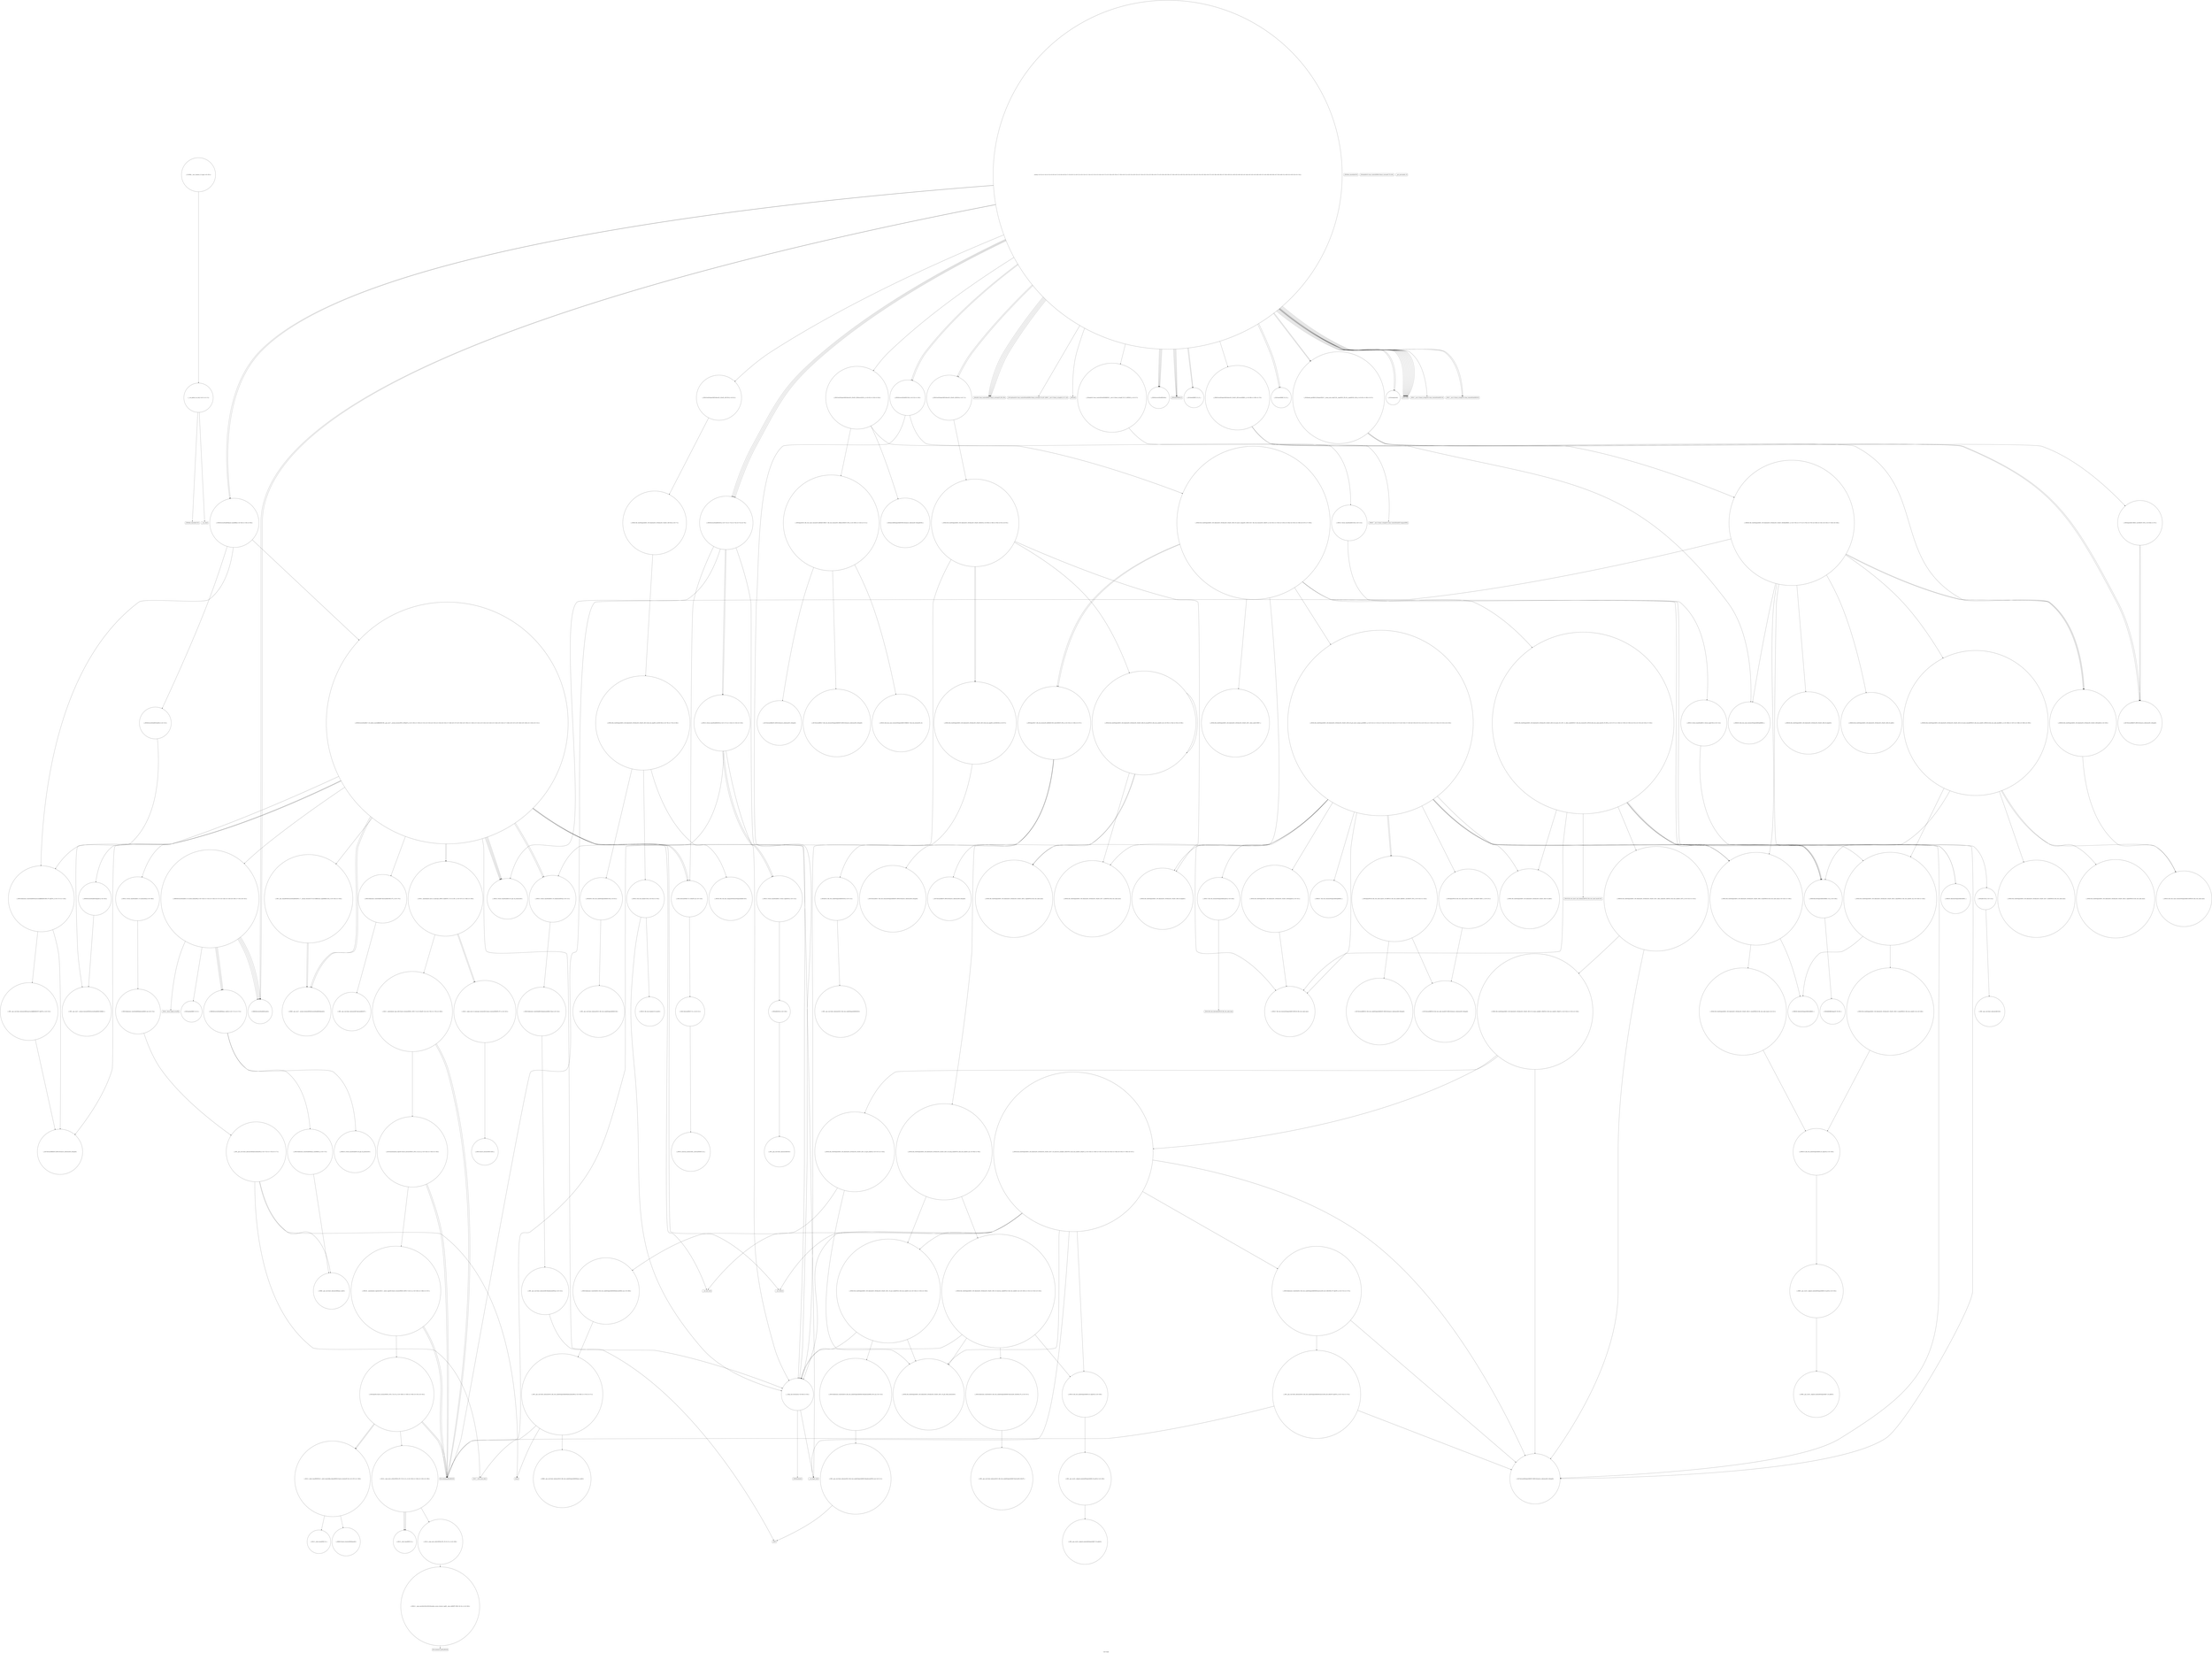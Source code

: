 digraph "Call Graph" {
	label="Call Graph";

	Node0x563ab85bad30 [shape=record,shape=circle,label="{__cxx_global_var_init|{<s0>1|<s1>2}}"];
	Node0x563ab85bad30:s0 -> Node0x563ab85badb0[color=black];
	Node0x563ab85bad30:s1 -> Node0x563ab88f7b30[color=black];
	Node0x563ab88fb6d0 [shape=record,shape=circle,label="{_ZNKSt6vectorIiSaIiEE8max_sizeEv|{<s0>171|<s1>172}}"];
	Node0x563ab88fb6d0:s0 -> Node0x563ab88fb8d0[color=black];
	Node0x563ab88fb6d0:s1 -> Node0x563ab88fb850[color=black];
	Node0x563ab88f7d30 [shape=record,shape=Mrecord,label="{_ZStlsISt11char_traitsIcEERSt13basic_ostreamIcT_ES5_PKc}"];
	Node0x563ab88f9230 [shape=record,shape=circle,label="{_ZNSt16allocator_traitsISaIiEE8allocateERS0_m|{<s0>174}}"];
	Node0x563ab88f9230:s0 -> Node0x563ab88f92b0[color=black];
	Node0x563ab88f80b0 [shape=record,shape=Mrecord,label="{_ZSt7getlineIcSt11char_traitsIcESaIcEERSt13basic_istreamIT_T0_ES7_RNSt7__cxx1112basic_stringIS4_S5_T1_EE}"];
	Node0x563ab88f95b0 [shape=record,shape=Mrecord,label="{llvm.memcpy.p0i8.p0i8.i64}"];
	Node0x563ab88f8430 [shape=record,shape=circle,label="{_ZNKSt6vectorIiSaIiEE4sizeEv}"];
	Node0x563ab88f9930 [shape=record,shape=circle,label="{_ZNSt11__copy_moveILb1ELb1ESt26random_access_iterator_tagE8__copy_mIiEEPT_PKS3_S6_S4_|{<s0>200}}"];
	Node0x563ab88f9930:s0 -> Node0x563ab88f99b0[color=black];
	Node0x563ab88f87b0 [shape=record,shape=circle,label="{_ZNSt8_Rb_treeISt4pairIiiES1_St9_IdentityIS1_ESt4lessIS1_ESaIS1_EEC2Ev|{<s0>77}}"];
	Node0x563ab88f87b0:s0 -> Node0x563ab88f8830[color=black];
	Node0x563ab88f9cb0 [shape=record,shape=circle,label="{_ZSt4moveIRSt4pairIiiEEONSt16remove_referenceIT_E4typeEOS4_}"];
	Node0x563ab88f8b30 [shape=record,shape=circle,label="{__clang_call_terminate|{<s0>84|<s1>85}}"];
	Node0x563ab88f8b30:s0 -> Node0x563ab88f8bb0[color=black];
	Node0x563ab88f8b30:s1 -> Node0x563ab88f8c30[color=black];
	Node0x563ab88fa030 [shape=record,shape=circle,label="{_ZNSt4pairISt17_Rb_tree_iteratorIS_IiiEEbEC2IS2_bLb1EEEOT_OT0_|{<s0>235|<s1>236|<s2>237}}"];
	Node0x563ab88fa030:s0 -> Node0x563ab88fe7f0[color=black];
	Node0x563ab88fa030:s1 -> Node0x563ab88f95b0[color=black];
	Node0x563ab88fa030:s2 -> Node0x563ab88fe870[color=black];
	Node0x563ab88f8eb0 [shape=record,shape=circle,label="{_ZNSt8_Rb_treeISt4pairIiiES1_St9_IdentityIS1_ESt4lessIS1_ESaIS1_EE8_M_beginEv}"];
	Node0x563ab88fdbf0 [shape=record,shape=circle,label="{_ZNSt4pairIPSt18_Rb_tree_node_baseS1_EC2IRPSt13_Rb_tree_nodeIS_IiiEERS1_Lb1EEEOT_OT0_|{<s0>242|<s1>243}}"];
	Node0x563ab88fdbf0:s0 -> Node0x563ab88fe0f0[color=black];
	Node0x563ab88fdbf0:s1 -> Node0x563ab88fe170[color=black];
	Node0x563ab88fa250 [shape=record,shape=circle,label="{_ZNSt16allocator_traitsISaISt13_Rb_tree_nodeISt4pairIiiEEEE7destroyIS2_EEvRS4_PT_|{<s0>107}}"];
	Node0x563ab88fa250:s0 -> Node0x563ab88fa3d0[color=black];
	Node0x563ab88fdf70 [shape=record,shape=circle,label="{_ZNKSt13_Rb_tree_nodeISt4pairIiiEE9_M_valptrEv|{<s0>249}}"];
	Node0x563ab88fdf70:s0 -> Node0x563ab88fdff0[color=black];
	Node0x563ab88fa5d0 [shape=record,shape=circle,label="{_ZN9__gnu_cxx13new_allocatorISt13_Rb_tree_nodeISt4pairIiiEEE10deallocateEPS4_m|{<s0>111}}"];
	Node0x563ab88fa5d0:s0 -> Node0x563ab88fa650[color=black];
	Node0x563ab88fe2f0 [shape=record,shape=circle,label="{_ZNKSt8_Rb_treeISt4pairIiiES1_St9_IdentityIS1_ESt4lessIS1_ESaIS1_EE11_Alloc_nodeclIS1_EEPSt13_Rb_tree_nodeIS1_EOT_|{<s0>252|<s1>253}}"];
	Node0x563ab88fe2f0:s0 -> Node0x563ab88f9fb0[color=black];
	Node0x563ab88fe2f0:s1 -> Node0x563ab88fe3f0[color=black];
	Node0x563ab88fa950 [shape=record,shape=circle,label="{_ZN9__gnu_cxx13new_allocatorIiEC2Ev}"];
	Node0x563ab88fe670 [shape=record,shape=circle,label="{_ZNK9__gnu_cxx13new_allocatorISt13_Rb_tree_nodeISt4pairIiiEEE8max_sizeEv}"];
	Node0x563ab88facd0 [shape=record,shape=circle,label="{_ZNSt12_Vector_baseIiSaIiEE12_Vector_implD2Ev|{<s0>123}}"];
	Node0x563ab88facd0:s0 -> Node0x563ab88fae50[color=black];
	Node0x563ab88fe9f0 [shape=record,shape=circle,label="{_ZSt7forwardIRbEOT_RNSt16remove_referenceIS1_E4typeE}"];
	Node0x563ab88fb050 [shape=record,shape=circle,label="{_ZNSt6vectorIiSaIiEE17_M_realloc_insertIJRKiEEEvN9__gnu_cxx17__normal_iteratorIPiS1_EEDpOT_|{<s0>129|<s1>130|<s2>131|<s3>132|<s4>133|<s5>134|<s6>135|<s7>136|<s8>137|<s9>138|<s10>139|<s11>140|<s12>141|<s13>142|<s14>143|<s15>144|<s16>145|<s17>146|<s18>147|<s19>148|<s20>149|<s21>150|<s22>151}}"];
	Node0x563ab88fb050:s0 -> Node0x563ab88fb250[color=black];
	Node0x563ab88fb050:s1 -> Node0x563ab88fb350[color=black];
	Node0x563ab88fb050:s2 -> Node0x563ab88fb2d0[color=black];
	Node0x563ab88fb050:s3 -> Node0x563ab88fb3d0[color=black];
	Node0x563ab88fb050:s4 -> Node0x563ab88fb1d0[color=black];
	Node0x563ab88fb050:s5 -> Node0x563ab88fafd0[color=black];
	Node0x563ab88fb050:s6 -> Node0x563ab88fb4d0[color=black];
	Node0x563ab88fb050:s7 -> Node0x563ab88faa50[color=black];
	Node0x563ab88fb050:s8 -> Node0x563ab88fb450[color=black];
	Node0x563ab88fb050:s9 -> Node0x563ab88fb4d0[color=black];
	Node0x563ab88fb050:s10 -> Node0x563ab88faa50[color=black];
	Node0x563ab88fb050:s11 -> Node0x563ab88fb450[color=black];
	Node0x563ab88fb050:s12 -> Node0x563ab88f8bb0[color=black];
	Node0x563ab88fb050:s13 -> Node0x563ab88fb550[color=black];
	Node0x563ab88fb050:s14 -> Node0x563ab88fb650[color=black];
	Node0x563ab88fb050:s15 -> Node0x563ab88faa50[color=black];
	Node0x563ab88fb050:s16 -> Node0x563ab88fa9d0[color=black];
	Node0x563ab88fb050:s17 -> Node0x563ab88fac50[color=black];
	Node0x563ab88fb050:s18 -> Node0x563ab88fb5d0[color=black];
	Node0x563ab88fb050:s19 -> Node0x563ab88faa50[color=black];
	Node0x563ab88fb050:s20 -> Node0x563ab88fa9d0[color=black];
	Node0x563ab88fb050:s21 -> Node0x563ab88fac50[color=black];
	Node0x563ab88fb050:s22 -> Node0x563ab88f8b30[color=black];
	Node0x563ab88fed70 [shape=record,shape=circle,label="{_ZNSt8_Rb_treeISt4pairIiiES1_St9_IdentityIS1_ESt4lessIS1_ESaIS1_EE7_S_leftEPKSt18_Rb_tree_node_base}"];
	Node0x563ab88fb3d0 [shape=record,shape=circle,label="{_ZNSt12_Vector_baseIiSaIiEE11_M_allocateEm|{<s0>166}}"];
	Node0x563ab88fb3d0:s0 -> Node0x563ab88f9230[color=black];
	Node0x563ab85badb0 [shape=record,shape=Mrecord,label="{_ZNSt8ios_base4InitC1Ev}"];
	Node0x563ab88fb750 [shape=record,shape=Mrecord,label="{_ZSt20__throw_length_errorPKc}"];
	Node0x563ab88f7db0 [shape=record,shape=Mrecord,label="{_ZNSolsEi}"];
	Node0x563ab88f92b0 [shape=record,shape=circle,label="{_ZN9__gnu_cxx13new_allocatorIiE8allocateEmPKv|{<s0>175|<s1>176|<s2>177}}"];
	Node0x563ab88f92b0:s0 -> Node0x563ab88fb950[color=black];
	Node0x563ab88f92b0:s1 -> Node0x563ab88f9330[color=black];
	Node0x563ab88f92b0:s2 -> Node0x563ab88f93b0[color=black];
	Node0x563ab88f8130 [shape=record,shape=circle,label="{_ZSteqIcSt11char_traitsIcESaIcEEbRKNSt7__cxx1112basic_stringIT_T0_T1_EEPKS5_|{<s0>57}}"];
	Node0x563ab88f8130:s0 -> Node0x563ab88faf50[color=black];
	Node0x563ab88f9630 [shape=record,shape=circle,label="{_ZNSt20__uninitialized_copyILb1EE13__uninit_copyISt13move_iteratorIPiES3_EET0_T_S6_S5_|{<s0>185|<s1>186|<s2>187}}"];
	Node0x563ab88f9630:s0 -> Node0x563ab88f95b0[color=black];
	Node0x563ab88f9630:s1 -> Node0x563ab88f95b0[color=black];
	Node0x563ab88f9630:s2 -> Node0x563ab88f96b0[color=black];
	Node0x563ab88f84b0 [shape=record,shape=circle,label="{_ZNSt6vectorIiSaIiEEixEm}"];
	Node0x563ab88f99b0 [shape=record,shape=Mrecord,label="{llvm.memmove.p0i8.p0i8.i64}"];
	Node0x563ab88f8830 [shape=record,shape=circle,label="{_ZNSt8_Rb_treeISt4pairIiiES1_St9_IdentityIS1_ESt4lessIS1_ESaIS1_EE13_Rb_tree_implIS5_Lb1EEC2Ev|{<s0>78|<s1>79|<s2>80}}"];
	Node0x563ab88f8830:s0 -> Node0x563ab88f88b0[color=black];
	Node0x563ab88f8830:s1 -> Node0x563ab88f8930[color=black];
	Node0x563ab88f8830:s2 -> Node0x563ab88f89b0[color=black];
	Node0x563ab88f9d30 [shape=record,shape=circle,label="{_ZNSt4pairISt23_Rb_tree_const_iteratorIS_IiiEEbEC2IRSt17_Rb_tree_iteratorIS1_ERbLb1EEEOT_OT0_|{<s0>209|<s1>210|<s2>211}}"];
	Node0x563ab88f9d30:s0 -> Node0x563ab88fe8f0[color=black];
	Node0x563ab88f9d30:s1 -> Node0x563ab88fe970[color=black];
	Node0x563ab88f9d30:s2 -> Node0x563ab88fe9f0[color=black];
	Node0x563ab88f8bb0 [shape=record,shape=Mrecord,label="{__cxa_begin_catch}"];
	Node0x563ab88fa0b0 [shape=record,shape=circle,label="{_ZNSt17_Rb_tree_iteratorISt4pairIiiEEC2EPSt18_Rb_tree_node_base}"];
	Node0x563ab88f8f30 [shape=record,shape=circle,label="{_ZNSt8_Rb_treeISt4pairIiiES1_St9_IdentityIS1_ESt4lessIS1_ESaIS1_EE13_Rb_tree_implIS5_Lb1EED2Ev|{<s0>97}}"];
	Node0x563ab88f8f30:s0 -> Node0x563ab88fa6d0[color=black];
	Node0x563ab88fdc70 [shape=record,shape=circle,label="{_ZNSt17_Rb_tree_iteratorISt4pairIiiEEmmEv|{<s0>244}}"];
	Node0x563ab88fdc70:s0 -> Node0x563ab88fe1f0[color=black];
	Node0x563ab88fa2d0 [shape=record,shape=circle,label="{_ZNSt8_Rb_treeISt4pairIiiES1_St9_IdentityIS1_ESt4lessIS1_ESaIS1_EE21_M_get_Node_allocatorEv}"];
	Node0x563ab88fdff0 [shape=record,shape=circle,label="{_ZNK9__gnu_cxx16__aligned_membufISt4pairIiiEE6_M_ptrEv|{<s0>250}}"];
	Node0x563ab88fdff0:s0 -> Node0x563ab88fe070[color=black];
	Node0x563ab88fa650 [shape=record,shape=Mrecord,label="{_ZdlPv}"];
	Node0x563ab88fe370 [shape=record,shape=Mrecord,label="{_ZSt29_Rb_tree_insert_and_rebalancebPSt18_Rb_tree_node_baseS0_RS_}"];
	Node0x563ab88fa9d0 [shape=record,shape=circle,label="{_ZSt8_DestroyIPiiEvT_S1_RSaIT0_E|{<s0>116}}"];
	Node0x563ab88fa9d0:s0 -> Node0x563ab88fab50[color=black];
	Node0x563ab88fe6f0 [shape=record,shape=circle,label="{_ZNSt16allocator_traitsISaISt13_Rb_tree_nodeISt4pairIiiEEEE9constructIS2_JS2_EEEvRS4_PT_DpOT0_|{<s0>272|<s1>273}}"];
	Node0x563ab88fe6f0:s0 -> Node0x563ab88f9fb0[color=black];
	Node0x563ab88fe6f0:s1 -> Node0x563ab88fe770[color=black];
	Node0x563ab88fad50 [shape=record,shape=circle,label="{_ZNSt16allocator_traitsISaIiEE10deallocateERS0_Pim|{<s0>124}}"];
	Node0x563ab88fad50:s0 -> Node0x563ab88fadd0[color=black];
	Node0x563ab88fea70 [shape=record,shape=circle,label="{_ZNKSt8_Rb_treeISt4pairIiiES1_St9_IdentityIS1_ESt4lessIS1_ESaIS1_EE4findERKS1_|{<s0>276|<s1>277|<s2>278|<s3>279|<s4>280|<s5>281|<s6>282|<s7>283|<s8>284}}"];
	Node0x563ab88fea70:s0 -> Node0x563ab88fec70[color=black];
	Node0x563ab88fea70:s1 -> Node0x563ab88fecf0[color=black];
	Node0x563ab88fea70:s2 -> Node0x563ab88febf0[color=black];
	Node0x563ab88fea70:s3 -> Node0x563ab88feb70[color=black];
	Node0x563ab88fea70:s4 -> Node0x563ab88feaf0[color=black];
	Node0x563ab88fea70:s5 -> Node0x563ab88fdcf0[color=black];
	Node0x563ab88fea70:s6 -> Node0x563ab88fd9f0[color=black];
	Node0x563ab88fea70:s7 -> Node0x563ab88feb70[color=black];
	Node0x563ab88fea70:s8 -> Node0x563ab88f95b0[color=black];
	Node0x563ab88fb0d0 [shape=record,shape=circle,label="{_ZNSt6vectorIiSaIiEE3endEv|{<s0>152}}"];
	Node0x563ab88fb0d0:s0 -> Node0x563ab88f91b0[color=black];
	Node0x563ab88fedf0 [shape=record,shape=circle,label="{_ZNSt8_Rb_treeISt4pairIiiES1_St9_IdentityIS1_ESt4lessIS1_ESaIS1_EE8_S_rightEPKSt18_Rb_tree_node_base}"];
	Node0x563ab88fb450 [shape=record,shape=circle,label="{_ZSt34__uninitialized_move_if_noexcept_aIPiS0_SaIiEET0_T_S3_S2_RT1_|{<s0>167|<s1>168|<s2>169}}"];
	Node0x563ab88fb450:s0 -> Node0x563ab88f94b0[color=black];
	Node0x563ab88fb450:s1 -> Node0x563ab88f94b0[color=black];
	Node0x563ab88fb450:s2 -> Node0x563ab88f9430[color=black];
	Node0x563ab88f7ab0 [shape=record,shape=Mrecord,label="{_ZNSt8ios_base4InitD1Ev}"];
	Node0x563ab88fb7d0 [shape=record,shape=circle,label="{_ZSt3maxImERKT_S2_S2_}"];
	Node0x563ab88f7e30 [shape=record,shape=Mrecord,label="{_ZNSolsEPFRSoS_E}"];
	Node0x563ab88f9330 [shape=record,shape=Mrecord,label="{_ZSt17__throw_bad_allocv}"];
	Node0x563ab88f81b0 [shape=record,shape=circle,label="{_ZSt3minIiERKT_S2_S2_}"];
	Node0x563ab88f96b0 [shape=record,shape=circle,label="{_ZSt4copyISt13move_iteratorIPiES1_ET0_T_S4_S3_|{<s0>188|<s1>189|<s2>190|<s3>191|<s4>192}}"];
	Node0x563ab88f96b0:s0 -> Node0x563ab88f95b0[color=black];
	Node0x563ab88f96b0:s1 -> Node0x563ab88f97b0[color=black];
	Node0x563ab88f96b0:s2 -> Node0x563ab88f95b0[color=black];
	Node0x563ab88f96b0:s3 -> Node0x563ab88f97b0[color=black];
	Node0x563ab88f96b0:s4 -> Node0x563ab88f9730[color=black];
	Node0x563ab88f8530 [shape=record,shape=circle,label="{_ZNSt3setISt4pairIiiESt4lessIS1_ESaIS1_EE6insertEOS1_|{<s0>62|<s1>63|<s2>64}}"];
	Node0x563ab88f8530:s0 -> Node0x563ab88f9cb0[color=black];
	Node0x563ab88f8530:s1 -> Node0x563ab88f9c30[color=black];
	Node0x563ab88f8530:s2 -> Node0x563ab88f9d30[color=black];
	Node0x563ab88f9a30 [shape=record,shape=circle,label="{_ZSt12__miter_baseIPiET_S1_}"];
	Node0x563ab88f88b0 [shape=record,shape=circle,label="{_ZNSaISt13_Rb_tree_nodeISt4pairIiiEEEC2Ev|{<s0>81}}"];
	Node0x563ab88f88b0:s0 -> Node0x563ab88f8a30[color=black];
	Node0x563ab88f9db0 [shape=record,shape=circle,label="{_ZNSt8_Rb_treeISt4pairIiiES1_St9_IdentityIS1_ESt4lessIS1_ESaIS1_EE24_M_get_insert_unique_posERKS1_|{<s0>212|<s1>213|<s2>214|<s3>215|<s4>216|<s5>217|<s6>218|<s7>219|<s8>220|<s9>221|<s10>222|<s11>223|<s12>224|<s13>225|<s14>226}}"];
	Node0x563ab88f9db0:s0 -> Node0x563ab88f8eb0[color=black];
	Node0x563ab88f9db0:s1 -> Node0x563ab88fa130[color=black];
	Node0x563ab88f9db0:s2 -> Node0x563ab88fda70[color=black];
	Node0x563ab88f9db0:s3 -> Node0x563ab88fd9f0[color=black];
	Node0x563ab88f9db0:s4 -> Node0x563ab88f9030[color=black];
	Node0x563ab88f9db0:s5 -> Node0x563ab88f8fb0[color=black];
	Node0x563ab88f9db0:s6 -> Node0x563ab88fa0b0[color=black];
	Node0x563ab88f9db0:s7 -> Node0x563ab88fdb70[color=black];
	Node0x563ab88f9db0:s8 -> Node0x563ab88fdaf0[color=black];
	Node0x563ab88f9db0:s9 -> Node0x563ab88fdbf0[color=black];
	Node0x563ab88f9db0:s10 -> Node0x563ab88fdc70[color=black];
	Node0x563ab88f9db0:s11 -> Node0x563ab88fdcf0[color=black];
	Node0x563ab88f9db0:s12 -> Node0x563ab88fd9f0[color=black];
	Node0x563ab88f9db0:s13 -> Node0x563ab88fdbf0[color=black];
	Node0x563ab88f9db0:s14 -> Node0x563ab88fdd70[color=black];
	Node0x563ab88f8c30 [shape=record,shape=Mrecord,label="{_ZSt9terminatev}"];
	Node0x563ab88fa130 [shape=record,shape=circle,label="{_ZNSt8_Rb_treeISt4pairIiiES1_St9_IdentityIS1_ESt4lessIS1_ESaIS1_EE6_M_endEv}"];
	Node0x563ab88f8fb0 [shape=record,shape=circle,label="{_ZNSt8_Rb_treeISt4pairIiiES1_St9_IdentityIS1_ESt4lessIS1_ESaIS1_EE8_S_rightEPSt18_Rb_tree_node_base}"];
	Node0x563ab88fdcf0 [shape=record,shape=circle,label="{_ZNSt8_Rb_treeISt4pairIiiES1_St9_IdentityIS1_ESt4lessIS1_ESaIS1_EE6_S_keyEPKSt18_Rb_tree_node_base|{<s0>245|<s1>246}}"];
	Node0x563ab88fdcf0:s0 -> Node0x563ab88fe270[color=black];
	Node0x563ab88fdcf0:s1 -> Node0x563ab88fde70[color=black];
	Node0x563ab88fa350 [shape=record,shape=circle,label="{_ZNSt13_Rb_tree_nodeISt4pairIiiEE9_M_valptrEv|{<s0>108}}"];
	Node0x563ab88fa350:s0 -> Node0x563ab88fa450[color=black];
	Node0x563ab88fe070 [shape=record,shape=circle,label="{_ZNK9__gnu_cxx16__aligned_membufISt4pairIiiEE7_M_addrEv}"];
	Node0x563ab88fa6d0 [shape=record,shape=circle,label="{_ZNSaISt13_Rb_tree_nodeISt4pairIiiEEED2Ev|{<s0>112}}"];
	Node0x563ab88fa6d0:s0 -> Node0x563ab88fa750[color=black];
	Node0x563ab88fe3f0 [shape=record,shape=circle,label="{_ZNSt8_Rb_treeISt4pairIiiES1_St9_IdentityIS1_ESt4lessIS1_ESaIS1_EE14_M_create_nodeIJS1_EEEPSt13_Rb_tree_nodeIS1_EDpOT_|{<s0>254|<s1>255|<s2>256}}"];
	Node0x563ab88fe3f0:s0 -> Node0x563ab88fe470[color=black];
	Node0x563ab88fe3f0:s1 -> Node0x563ab88f9fb0[color=black];
	Node0x563ab88fe3f0:s2 -> Node0x563ab88fe4f0[color=black];
	Node0x563ab88faa50 [shape=record,shape=circle,label="{_ZNSt12_Vector_baseIiSaIiEE19_M_get_Tp_allocatorEv}"];
	Node0x563ab88fe770 [shape=record,shape=circle,label="{_ZN9__gnu_cxx13new_allocatorISt13_Rb_tree_nodeISt4pairIiiEEE9constructIS3_JS3_EEEvPT_DpOT0_|{<s0>274|<s1>275}}"];
	Node0x563ab88fe770:s0 -> Node0x563ab88f9fb0[color=black];
	Node0x563ab88fe770:s1 -> Node0x563ab88f95b0[color=black];
	Node0x563ab88fadd0 [shape=record,shape=circle,label="{_ZN9__gnu_cxx13new_allocatorIiE10deallocateEPim|{<s0>125}}"];
	Node0x563ab88fadd0:s0 -> Node0x563ab88fa650[color=black];
	Node0x563ab88feaf0 [shape=record,shape=circle,label="{_ZNKSt23_Rb_tree_const_iteratorISt4pairIiiEEeqERKS2_}"];
	Node0x563ab88fb150 [shape=record,shape=circle,label="{_ZN9__gnu_cxx13new_allocatorIiE9constructIiJRKiEEEvPT_DpOT0_|{<s0>153}}"];
	Node0x563ab88fb150:s0 -> Node0x563ab88fb1d0[color=black];
	Node0x563ab88fee70 [shape=record,shape=circle,label="{_ZNSt23_Rb_tree_const_iteratorISt4pairIiiEEC2EPKSt18_Rb_tree_node_base}"];
	Node0x563ab88fb4d0 [shape=record,shape=circle,label="{_ZNK9__gnu_cxx17__normal_iteratorIPiSt6vectorIiSaIiEEE4baseEv}"];
	Node0x563ab88f7b30 [shape=record,shape=Mrecord,label="{__cxa_atexit}"];
	Node0x563ab88fb850 [shape=record,shape=circle,label="{_ZNSt16allocator_traitsISaIiEE8max_sizeERKS0_|{<s0>173}}"];
	Node0x563ab88fb850:s0 -> Node0x563ab88fb950[color=black];
	Node0x563ab88f7eb0 [shape=record,shape=Mrecord,label="{_ZSt4endlIcSt11char_traitsIcEERSt13basic_ostreamIT_T0_ES6_}"];
	Node0x563ab88f93b0 [shape=record,shape=Mrecord,label="{_Znwm}"];
	Node0x563ab88f8230 [shape=record,shape=circle,label="{_ZSt3maxIiERKT_S2_S2_}"];
	Node0x563ab88f9730 [shape=record,shape=circle,label="{_ZSt14__copy_move_a2ILb1EPiS0_ET1_T0_S2_S1_|{<s0>193|<s1>194|<s2>195|<s3>196}}"];
	Node0x563ab88f9730:s0 -> Node0x563ab88f98b0[color=black];
	Node0x563ab88f9730:s1 -> Node0x563ab88f98b0[color=black];
	Node0x563ab88f9730:s2 -> Node0x563ab88f98b0[color=black];
	Node0x563ab88f9730:s3 -> Node0x563ab88f9830[color=black];
	Node0x563ab88f85b0 [shape=record,shape=circle,label="{_ZSt9make_pairIRiS0_ESt4pairINSt17__decay_and_stripIT_E6__typeENS2_IT0_E6__typeEEOS3_OS6_|{<s0>65|<s1>66|<s2>67}}"];
	Node0x563ab88f85b0:s0 -> Node0x563ab88f8cb0[color=black];
	Node0x563ab88f85b0:s1 -> Node0x563ab88f8cb0[color=black];
	Node0x563ab88f85b0:s2 -> Node0x563ab88f8d30[color=black];
	Node0x563ab88f9ab0 [shape=record,shape=circle,label="{_ZNKSt13move_iteratorIPiE4baseEv}"];
	Node0x563ab88f8930 [shape=record,shape=circle,label="{_ZNSt20_Rb_tree_key_compareISt4lessISt4pairIiiEEEC2Ev}"];
	Node0x563ab88f9e30 [shape=record,shape=circle,label="{_ZNKSt9_IdentityISt4pairIiiEEclERS1_}"];
	Node0x563ab88f8cb0 [shape=record,shape=circle,label="{_ZSt7forwardIRiEOT_RNSt16remove_referenceIS1_E4typeE}"];
	Node0x563ab88fd9f0 [shape=record,shape=circle,label="{_ZNKSt4lessISt4pairIiiEEclERKS1_S4_|{<s0>238}}"];
	Node0x563ab88fd9f0:s0 -> Node0x563ab88fddf0[color=black];
	Node0x563ab88f9030 [shape=record,shape=circle,label="{_ZNSt8_Rb_treeISt4pairIiiES1_St9_IdentityIS1_ESt4lessIS1_ESaIS1_EE7_S_leftEPSt18_Rb_tree_node_base}"];
	Node0x563ab88fdd70 [shape=record,shape=circle,label="{_ZNSt4pairIPSt18_Rb_tree_node_baseS1_EC2IRS1_Lb1EEEOT_RKS1_|{<s0>247}}"];
	Node0x563ab88fdd70:s0 -> Node0x563ab88fe170[color=black];
	Node0x563ab88fa3d0 [shape=record,shape=circle,label="{_ZN9__gnu_cxx13new_allocatorISt13_Rb_tree_nodeISt4pairIiiEEE7destroyIS3_EEvPT_}"];
	Node0x563ab88fe0f0 [shape=record,shape=circle,label="{_ZSt7forwardIRPSt13_Rb_tree_nodeISt4pairIiiEEEOT_RNSt16remove_referenceIS6_E4typeE}"];
	Node0x563ab88fa750 [shape=record,shape=circle,label="{_ZN9__gnu_cxx13new_allocatorISt13_Rb_tree_nodeISt4pairIiiEEED2Ev}"];
	Node0x563ab88fe470 [shape=record,shape=circle,label="{_ZNSt8_Rb_treeISt4pairIiiES1_St9_IdentityIS1_ESt4lessIS1_ESaIS1_EE11_M_get_nodeEv|{<s0>257|<s1>258}}"];
	Node0x563ab88fe470:s0 -> Node0x563ab88fa2d0[color=black];
	Node0x563ab88fe470:s1 -> Node0x563ab88fe570[color=black];
	Node0x563ab88faad0 [shape=record,shape=circle,label="{_ZNSt12_Vector_baseIiSaIiEED2Ev|{<s0>117|<s1>118|<s2>119|<s3>120}}"];
	Node0x563ab88faad0:s0 -> Node0x563ab88fac50[color=black];
	Node0x563ab88faad0:s1 -> Node0x563ab88facd0[color=black];
	Node0x563ab88faad0:s2 -> Node0x563ab88facd0[color=black];
	Node0x563ab88faad0:s3 -> Node0x563ab88f8b30[color=black];
	Node0x563ab88fe7f0 [shape=record,shape=circle,label="{_ZSt7forwardISt17_Rb_tree_iteratorISt4pairIiiEEEOT_RNSt16remove_referenceIS4_E4typeE}"];
	Node0x563ab88fae50 [shape=record,shape=circle,label="{_ZNSaIiED2Ev|{<s0>126}}"];
	Node0x563ab88fae50:s0 -> Node0x563ab88faed0[color=black];
	Node0x563ab88feb70 [shape=record,shape=circle,label="{_ZNKSt8_Rb_treeISt4pairIiiES1_St9_IdentityIS1_ESt4lessIS1_ESaIS1_EE3endEv|{<s0>285}}"];
	Node0x563ab88feb70:s0 -> Node0x563ab88fee70[color=black];
	Node0x563ab88fb1d0 [shape=record,shape=circle,label="{_ZSt7forwardIRKiEOT_RNSt16remove_referenceIS2_E4typeE}"];
	Node0x563ab88feef0 [shape=record,shape=circle,label="{_GLOBAL__sub_I_kinaba_0_0.cpp|{<s0>291}}"];
	Node0x563ab88feef0:s0 -> Node0x563ab85bad30[color=black];
	Node0x563ab88fb550 [shape=record,shape=circle,label="{_ZNSt16allocator_traitsISaIiEE7destroyIiEEvRS0_PT_|{<s0>170}}"];
	Node0x563ab88fb550:s0 -> Node0x563ab88f9bb0[color=black];
	Node0x563ab88f7bb0 [shape=record,shape=circle,label="{_Z10categorizeii}"];
	Node0x563ab88fb8d0 [shape=record,shape=circle,label="{_ZNKSt12_Vector_baseIiSaIiEE19_M_get_Tp_allocatorEv}"];
	Node0x563ab88f7f30 [shape=record,shape=circle,label="{_ZNSt6vectorIiSaIiEEC2Ev|{<s0>55|<s1>56}}"];
	Node0x563ab88f7f30:s0 -> Node0x563ab88fa7d0[color=black];
	Node0x563ab88f7f30:s1 -> Node0x563ab88f8b30[color=black];
	Node0x563ab88f9430 [shape=record,shape=circle,label="{_ZSt22__uninitialized_copy_aISt13move_iteratorIPiES1_iET0_T_S4_S3_RSaIT1_E|{<s0>178|<s1>179|<s2>180}}"];
	Node0x563ab88f9430:s0 -> Node0x563ab88f95b0[color=black];
	Node0x563ab88f9430:s1 -> Node0x563ab88f95b0[color=black];
	Node0x563ab88f9430:s2 -> Node0x563ab88f9530[color=black];
	Node0x563ab88f82b0 [shape=record,shape=circle,label="{_ZNSt6vectorIiSaIiEE9push_backERKi|{<s0>58|<s1>59|<s2>60}}"];
	Node0x563ab88f82b0:s0 -> Node0x563ab88fafd0[color=black];
	Node0x563ab88f82b0:s1 -> Node0x563ab88fb0d0[color=black];
	Node0x563ab88f82b0:s2 -> Node0x563ab88fb050[color=black];
	Node0x563ab88f97b0 [shape=record,shape=circle,label="{_ZSt12__miter_baseIPiEDTcl12__miter_basecldtfp_4baseEEESt13move_iteratorIT_E|{<s0>197|<s1>198}}"];
	Node0x563ab88f97b0:s0 -> Node0x563ab88f9ab0[color=black];
	Node0x563ab88f97b0:s1 -> Node0x563ab88f9a30[color=black];
	Node0x563ab88f8630 [shape=record,shape=circle,label="{_ZNKSt3setISt4pairIiiESt4lessIS1_ESaIS1_EE5countERKS1_|{<s0>68|<s1>69|<s2>70}}"];
	Node0x563ab88f8630:s0 -> Node0x563ab88fea70[color=black];
	Node0x563ab88f8630:s1 -> Node0x563ab88feb70[color=black];
	Node0x563ab88f8630:s2 -> Node0x563ab88feaf0[color=black];
	Node0x563ab88f9b30 [shape=record,shape=circle,label="{_ZNSt13move_iteratorIPiEC2ES0_}"];
	Node0x563ab88f89b0 [shape=record,shape=circle,label="{_ZNSt15_Rb_tree_headerC2Ev|{<s0>82|<s1>83}}"];
	Node0x563ab88f89b0:s0 -> Node0x563ab88f8ab0[color=black];
	Node0x563ab88f89b0:s1 -> Node0x563ab88f8b30[color=black];
	Node0x563ab88f9eb0 [shape=record,shape=circle,label="{_ZNSt8_Rb_treeISt4pairIiiES1_St9_IdentityIS1_ESt4lessIS1_ESaIS1_EE11_Alloc_nodeC2ERS7_}"];
	Node0x563ab88f8d30 [shape=record,shape=circle,label="{_ZNSt4pairIiiEC2IRiS2_Lb1EEEOT_OT0_|{<s0>86|<s1>87}}"];
	Node0x563ab88f8d30:s0 -> Node0x563ab88f8cb0[color=black];
	Node0x563ab88f8d30:s1 -> Node0x563ab88f8cb0[color=black];
	Node0x563ab88fda70 [shape=record,shape=circle,label="{_ZNSt8_Rb_treeISt4pairIiiES1_St9_IdentityIS1_ESt4lessIS1_ESaIS1_EE6_S_keyEPKSt13_Rb_tree_nodeIS1_E|{<s0>239|<s1>240}}"];
	Node0x563ab88fda70:s0 -> Node0x563ab88fdef0[color=black];
	Node0x563ab88fda70:s1 -> Node0x563ab88fde70[color=black];
	Node0x563ab88f90b0 [shape=record,shape=circle,label="{_ZNSt8_Rb_treeISt4pairIiiES1_St9_IdentityIS1_ESt4lessIS1_ESaIS1_EE12_M_drop_nodeEPSt13_Rb_tree_nodeIS1_E|{<s0>98|<s1>99}}"];
	Node0x563ab88f90b0:s0 -> Node0x563ab88f9130[color=black];
	Node0x563ab88f90b0:s1 -> Node0x563ab88fa1d0[color=black];
	Node0x563ab88fddf0 [shape=record,shape=circle,label="{_ZStltIiiEbRKSt4pairIT_T0_ES5_}"];
	Node0x563ab88fa450 [shape=record,shape=circle,label="{_ZN9__gnu_cxx16__aligned_membufISt4pairIiiEE6_M_ptrEv|{<s0>109}}"];
	Node0x563ab88fa450:s0 -> Node0x563ab88fa4d0[color=black];
	Node0x563ab88fe170 [shape=record,shape=circle,label="{_ZSt7forwardIRPSt18_Rb_tree_node_baseEOT_RNSt16remove_referenceIS3_E4typeE}"];
	Node0x563ab88fa7d0 [shape=record,shape=circle,label="{_ZNSt12_Vector_baseIiSaIiEEC2Ev|{<s0>113}}"];
	Node0x563ab88fa7d0:s0 -> Node0x563ab88fa850[color=black];
	Node0x563ab88fe4f0 [shape=record,shape=circle,label="{_ZNSt8_Rb_treeISt4pairIiiES1_St9_IdentityIS1_ESt4lessIS1_ESaIS1_EE17_M_construct_nodeIJS1_EEEvPSt13_Rb_tree_nodeIS1_EDpOT_|{<s0>259|<s1>260|<s2>261|<s3>262|<s4>263|<s5>264|<s6>265|<s7>266|<s8>267}}"];
	Node0x563ab88fe4f0:s0 -> Node0x563ab88fa2d0[color=black];
	Node0x563ab88fe4f0:s1 -> Node0x563ab88fa350[color=black];
	Node0x563ab88fe4f0:s2 -> Node0x563ab88f9fb0[color=black];
	Node0x563ab88fe4f0:s3 -> Node0x563ab88fe6f0[color=black];
	Node0x563ab88fe4f0:s4 -> Node0x563ab88f8bb0[color=black];
	Node0x563ab88fe4f0:s5 -> Node0x563ab88fa1d0[color=black];
	Node0x563ab88fe4f0:s6 -> Node0x563ab88fb5d0[color=black];
	Node0x563ab88fe4f0:s7 -> Node0x563ab88fb650[color=black];
	Node0x563ab88fe4f0:s8 -> Node0x563ab88f8b30[color=black];
	Node0x563ab88fab50 [shape=record,shape=circle,label="{_ZSt8_DestroyIPiEvT_S1_|{<s0>121}}"];
	Node0x563ab88fab50:s0 -> Node0x563ab88fabd0[color=black];
	Node0x563ab88fe870 [shape=record,shape=circle,label="{_ZSt7forwardIbEOT_RNSt16remove_referenceIS0_E4typeE}"];
	Node0x563ab88faed0 [shape=record,shape=circle,label="{_ZN9__gnu_cxx13new_allocatorIiED2Ev}"];
	Node0x563ab88febf0 [shape=record,shape=circle,label="{_ZNKSt8_Rb_treeISt4pairIiiES1_St9_IdentityIS1_ESt4lessIS1_ESaIS1_EE14_M_lower_boundEPKSt13_Rb_tree_nodeIS1_EPKSt18_Rb_tree_node_baseRKS1_|{<s0>286|<s1>287|<s2>288|<s3>289|<s4>290}}"];
	Node0x563ab88febf0:s0 -> Node0x563ab88fda70[color=black];
	Node0x563ab88febf0:s1 -> Node0x563ab88fd9f0[color=black];
	Node0x563ab88febf0:s2 -> Node0x563ab88fed70[color=black];
	Node0x563ab88febf0:s3 -> Node0x563ab88fedf0[color=black];
	Node0x563ab88febf0:s4 -> Node0x563ab88fee70[color=black];
	Node0x563ab88fb250 [shape=record,shape=circle,label="{_ZNKSt6vectorIiSaIiEE12_M_check_lenEmPKc|{<s0>154|<s1>155|<s2>156|<s3>157|<s4>158|<s5>159|<s6>160|<s7>161|<s8>162}}"];
	Node0x563ab88fb250:s0 -> Node0x563ab88fb6d0[color=black];
	Node0x563ab88fb250:s1 -> Node0x563ab88f8430[color=black];
	Node0x563ab88fb250:s2 -> Node0x563ab88fb750[color=black];
	Node0x563ab88fb250:s3 -> Node0x563ab88f8430[color=black];
	Node0x563ab88fb250:s4 -> Node0x563ab88f8430[color=black];
	Node0x563ab88fb250:s5 -> Node0x563ab88fb7d0[color=black];
	Node0x563ab88fb250:s6 -> Node0x563ab88f8430[color=black];
	Node0x563ab88fb250:s7 -> Node0x563ab88fb6d0[color=black];
	Node0x563ab88fb250:s8 -> Node0x563ab88fb6d0[color=black];
	Node0x563ab88fb5d0 [shape=record,shape=Mrecord,label="{__cxa_rethrow}"];
	Node0x563ab88f7c30 [shape=record,shape=circle,label="{main|{<s0>3|<s1>4|<s2>5|<s3>6|<s4>7|<s5>8|<s6>9|<s7>10|<s8>11|<s9>12|<s10>13|<s11>14|<s12>15|<s13>16|<s14>17|<s15>18|<s16>19|<s17>20|<s18>21|<s19>22|<s20>23|<s21>24|<s22>25|<s23>26|<s24>27|<s25>28|<s26>29|<s27>30|<s28>31|<s29>32|<s30>33|<s31>34|<s32>35|<s33>36|<s34>37|<s35>38|<s36>39|<s37>40|<s38>41|<s39>42|<s40>43|<s41>44|<s42>45|<s43>46|<s44>47|<s45>48|<s46>49|<s47>50|<s48>51|<s49>52|<s50>53|<s51>54}}"];
	Node0x563ab88f7c30:s0 -> Node0x563ab88f7cb0[color=black];
	Node0x563ab88f7c30:s1 -> Node0x563ab88f7d30[color=black];
	Node0x563ab88f7c30:s2 -> Node0x563ab88f7db0[color=black];
	Node0x563ab88f7c30:s3 -> Node0x563ab88f7d30[color=black];
	Node0x563ab88f7c30:s4 -> Node0x563ab88f7e30[color=black];
	Node0x563ab88f7c30:s5 -> Node0x563ab88f7f30[color=black];
	Node0x563ab88f7c30:s6 -> Node0x563ab88f7f30[color=black];
	Node0x563ab88f7c30:s7 -> Node0x563ab88f7cb0[color=black];
	Node0x563ab88f7c30:s8 -> Node0x563ab88f8030[color=black];
	Node0x563ab88f7c30:s9 -> Node0x563ab88f7cb0[color=black];
	Node0x563ab88f7c30:s10 -> Node0x563ab88f7cb0[color=black];
	Node0x563ab88f7c30:s11 -> Node0x563ab88f80b0[color=black];
	Node0x563ab88f7c30:s12 -> Node0x563ab88f8130[color=black];
	Node0x563ab88f7c30:s13 -> Node0x563ab88f81b0[color=black];
	Node0x563ab88f7c30:s14 -> Node0x563ab88f8230[color=black];
	Node0x563ab88f7c30:s15 -> Node0x563ab88f81b0[color=black];
	Node0x563ab88f7c30:s16 -> Node0x563ab88f8230[color=black];
	Node0x563ab88f7c30:s17 -> Node0x563ab88f8330[color=black];
	Node0x563ab88f7c30:s18 -> Node0x563ab88f82b0[color=black];
	Node0x563ab88f7c30:s19 -> Node0x563ab88f82b0[color=black];
	Node0x563ab88f7c30:s20 -> Node0x563ab88f8330[color=black];
	Node0x563ab88f7c30:s21 -> Node0x563ab88f83b0[color=black];
	Node0x563ab88f7c30:s22 -> Node0x563ab88f8430[color=black];
	Node0x563ab88f7c30:s23 -> Node0x563ab88f84b0[color=black];
	Node0x563ab88f7c30:s24 -> Node0x563ab88f84b0[color=black];
	Node0x563ab88f7c30:s25 -> Node0x563ab88f85b0[color=black];
	Node0x563ab88f7c30:s26 -> Node0x563ab88f8530[color=black];
	Node0x563ab88f7c30:s27 -> Node0x563ab88f86b0[color=black];
	Node0x563ab88f7c30:s28 -> Node0x563ab88f7cb0[color=black];
	Node0x563ab88f7c30:s29 -> Node0x563ab88f7cb0[color=black];
	Node0x563ab88f7c30:s30 -> Node0x563ab88f7cb0[color=black];
	Node0x563ab88f7c30:s31 -> Node0x563ab88f85b0[color=black];
	Node0x563ab88f7c30:s32 -> Node0x563ab88f8630[color=black];
	Node0x563ab88f7c30:s33 -> Node0x563ab88f7d30[color=black];
	Node0x563ab88f7c30:s34 -> Node0x563ab88f7e30[color=black];
	Node0x563ab88f7c30:s35 -> Node0x563ab88f86b0[color=black];
	Node0x563ab88f7c30:s36 -> Node0x563ab88f7cb0[color=black];
	Node0x563ab88f7c30:s37 -> Node0x563ab88f7cb0[color=black];
	Node0x563ab88f7c30:s38 -> Node0x563ab88f7cb0[color=black];
	Node0x563ab88f7c30:s39 -> Node0x563ab88f7bb0[color=black];
	Node0x563ab88f7c30:s40 -> Node0x563ab88f7d30[color=black];
	Node0x563ab88f7c30:s41 -> Node0x563ab88f7e30[color=black];
	Node0x563ab88f7c30:s42 -> Node0x563ab88f8430[color=black];
	Node0x563ab88f7c30:s43 -> Node0x563ab88f84b0[color=black];
	Node0x563ab88f7c30:s44 -> Node0x563ab88f84b0[color=black];
	Node0x563ab88f7c30:s45 -> Node0x563ab88f7bb0[color=black];
	Node0x563ab88f7c30:s46 -> Node0x563ab88f7d30[color=black];
	Node0x563ab88f7c30:s47 -> Node0x563ab88f7e30[color=black];
	Node0x563ab88f7c30:s48 -> Node0x563ab88f8730[color=black];
	Node0x563ab88f7c30:s49 -> Node0x563ab88f8730[color=black];
	Node0x563ab88f7c30:s50 -> Node0x563ab88f8730[color=black];
	Node0x563ab88f7c30:s51 -> Node0x563ab88f8730[color=black];
	Node0x563ab88fb950 [shape=record,shape=circle,label="{_ZNK9__gnu_cxx13new_allocatorIiE8max_sizeEv}"];
	Node0x563ab88f7fb0 [shape=record,shape=Mrecord,label="{__gxx_personality_v0}"];
	Node0x563ab88f94b0 [shape=record,shape=circle,label="{_ZSt32__make_move_if_noexcept_iteratorIiSt13move_iteratorIPiEET0_PT_|{<s0>181}}"];
	Node0x563ab88f94b0:s0 -> Node0x563ab88f9b30[color=black];
	Node0x563ab88f8330 [shape=record,shape=Mrecord,label="{_ZNSt7__cxx1112basic_stringIcSt11char_traitsIcESaIcEED1Ev}"];
	Node0x563ab88f9830 [shape=record,shape=circle,label="{_ZSt13__copy_move_aILb1EPiS0_ET1_T0_S2_S1_|{<s0>199}}"];
	Node0x563ab88f9830:s0 -> Node0x563ab88f9930[color=black];
	Node0x563ab88f86b0 [shape=record,shape=circle,label="{_ZNSt3setISt4pairIiiESt4lessIS1_ESaIS1_EED2Ev|{<s0>71}}"];
	Node0x563ab88f86b0:s0 -> Node0x563ab88f8db0[color=black];
	Node0x563ab88f9bb0 [shape=record,shape=circle,label="{_ZN9__gnu_cxx13new_allocatorIiE7destroyIiEEvPT_}"];
	Node0x563ab88f8a30 [shape=record,shape=circle,label="{_ZN9__gnu_cxx13new_allocatorISt13_Rb_tree_nodeISt4pairIiiEEEC2Ev}"];
	Node0x563ab88f9f30 [shape=record,shape=circle,label="{_ZNSt8_Rb_treeISt4pairIiiES1_St9_IdentityIS1_ESt4lessIS1_ESaIS1_EE10_M_insert_IS1_NS7_11_Alloc_nodeEEESt17_Rb_tree_iteratorIS1_EPSt18_Rb_tree_node_baseSD_OT_RT0_|{<s0>227|<s1>228|<s2>229|<s3>230|<s4>231|<s5>232|<s6>233|<s7>234}}"];
	Node0x563ab88f9f30:s0 -> Node0x563ab88fa130[color=black];
	Node0x563ab88f9f30:s1 -> Node0x563ab88f9e30[color=black];
	Node0x563ab88f9f30:s2 -> Node0x563ab88fdcf0[color=black];
	Node0x563ab88f9f30:s3 -> Node0x563ab88fd9f0[color=black];
	Node0x563ab88f9f30:s4 -> Node0x563ab88f9fb0[color=black];
	Node0x563ab88f9f30:s5 -> Node0x563ab88fe2f0[color=black];
	Node0x563ab88f9f30:s6 -> Node0x563ab88fe370[color=black];
	Node0x563ab88f9f30:s7 -> Node0x563ab88fa0b0[color=black];
	Node0x563ab88f8db0 [shape=record,shape=circle,label="{_ZNSt8_Rb_treeISt4pairIiiES1_St9_IdentityIS1_ESt4lessIS1_ESaIS1_EED2Ev|{<s0>88|<s1>89|<s2>90|<s3>91|<s4>92}}"];
	Node0x563ab88f8db0:s0 -> Node0x563ab88f8eb0[color=black];
	Node0x563ab88f8db0:s1 -> Node0x563ab88f8e30[color=black];
	Node0x563ab88f8db0:s2 -> Node0x563ab88f8f30[color=black];
	Node0x563ab88f8db0:s3 -> Node0x563ab88f8f30[color=black];
	Node0x563ab88f8db0:s4 -> Node0x563ab88f8b30[color=black];
	Node0x563ab88fdaf0 [shape=record,shape=circle,label="{_ZNKSt17_Rb_tree_iteratorISt4pairIiiEEeqERKS2_}"];
	Node0x563ab88f9130 [shape=record,shape=circle,label="{_ZNSt8_Rb_treeISt4pairIiiES1_St9_IdentityIS1_ESt4lessIS1_ESaIS1_EE15_M_destroy_nodeEPSt13_Rb_tree_nodeIS1_E|{<s0>100|<s1>101|<s2>102|<s3>103}}"];
	Node0x563ab88f9130:s0 -> Node0x563ab88fa2d0[color=black];
	Node0x563ab88f9130:s1 -> Node0x563ab88fa350[color=black];
	Node0x563ab88f9130:s2 -> Node0x563ab88fa250[color=black];
	Node0x563ab88f9130:s3 -> Node0x563ab88f8b30[color=black];
	Node0x563ab88fde70 [shape=record,shape=circle,label="{_ZNKSt9_IdentityISt4pairIiiEEclERKS1_}"];
	Node0x563ab88fa4d0 [shape=record,shape=circle,label="{_ZN9__gnu_cxx16__aligned_membufISt4pairIiiEE7_M_addrEv}"];
	Node0x563ab88fe1f0 [shape=record,shape=Mrecord,label="{_ZSt18_Rb_tree_decrementPSt18_Rb_tree_node_base}"];
	Node0x563ab88fa850 [shape=record,shape=circle,label="{_ZNSt12_Vector_baseIiSaIiEE12_Vector_implC2Ev|{<s0>114}}"];
	Node0x563ab88fa850:s0 -> Node0x563ab88fa8d0[color=black];
	Node0x563ab88fe570 [shape=record,shape=circle,label="{_ZNSt16allocator_traitsISaISt13_Rb_tree_nodeISt4pairIiiEEEE8allocateERS4_m|{<s0>268}}"];
	Node0x563ab88fe570:s0 -> Node0x563ab88fe5f0[color=black];
	Node0x563ab88fabd0 [shape=record,shape=circle,label="{_ZNSt12_Destroy_auxILb1EE9__destroyIPiEEvT_S3_}"];
	Node0x563ab88fe8f0 [shape=record,shape=circle,label="{_ZSt7forwardIRSt17_Rb_tree_iteratorISt4pairIiiEEEOT_RNSt16remove_referenceIS5_E4typeE}"];
	Node0x563ab88faf50 [shape=record,shape=Mrecord,label="{_ZNKSt7__cxx1112basic_stringIcSt11char_traitsIcESaIcEE7compareEPKc}"];
	Node0x563ab88fec70 [shape=record,shape=circle,label="{_ZNKSt8_Rb_treeISt4pairIiiES1_St9_IdentityIS1_ESt4lessIS1_ESaIS1_EE8_M_beginEv}"];
	Node0x563ab88fb2d0 [shape=record,shape=circle,label="{_ZN9__gnu_cxxmiIPiSt6vectorIiSaIiEEEENS_17__normal_iteratorIT_T0_E15difference_typeERKS8_SB_|{<s0>163|<s1>164}}"];
	Node0x563ab88fb2d0:s0 -> Node0x563ab88fb4d0[color=black];
	Node0x563ab88fb2d0:s1 -> Node0x563ab88fb4d0[color=black];
	Node0x563ab88fb650 [shape=record,shape=Mrecord,label="{__cxa_end_catch}"];
	Node0x563ab88f7cb0 [shape=record,shape=Mrecord,label="{_ZNSirsERi}"];
	Node0x563ab88f91b0 [shape=record,shape=circle,label="{_ZN9__gnu_cxx17__normal_iteratorIPiSt6vectorIiSaIiEEEC2ERKS1_}"];
	Node0x563ab88f8030 [shape=record,shape=Mrecord,label="{_ZNSt7__cxx1112basic_stringIcSt11char_traitsIcESaIcEEC1Ev}"];
	Node0x563ab88f9530 [shape=record,shape=circle,label="{_ZSt18uninitialized_copyISt13move_iteratorIPiES1_ET0_T_S4_S3_|{<s0>182|<s1>183|<s2>184}}"];
	Node0x563ab88f9530:s0 -> Node0x563ab88f95b0[color=black];
	Node0x563ab88f9530:s1 -> Node0x563ab88f95b0[color=black];
	Node0x563ab88f9530:s2 -> Node0x563ab88f9630[color=black];
	Node0x563ab88f83b0 [shape=record,shape=circle,label="{_ZNSt3setISt4pairIiiESt4lessIS1_ESaIS1_EEC2Ev|{<s0>61}}"];
	Node0x563ab88f83b0:s0 -> Node0x563ab88f87b0[color=black];
	Node0x563ab88f98b0 [shape=record,shape=circle,label="{_ZSt12__niter_baseIPiET_S1_}"];
	Node0x563ab88f8730 [shape=record,shape=circle,label="{_ZNSt6vectorIiSaIiEED2Ev|{<s0>72|<s1>73|<s2>74|<s3>75|<s4>76}}"];
	Node0x563ab88f8730:s0 -> Node0x563ab88faa50[color=black];
	Node0x563ab88f8730:s1 -> Node0x563ab88fa9d0[color=black];
	Node0x563ab88f8730:s2 -> Node0x563ab88faad0[color=black];
	Node0x563ab88f8730:s3 -> Node0x563ab88faad0[color=black];
	Node0x563ab88f8730:s4 -> Node0x563ab88f8b30[color=black];
	Node0x563ab88f9c30 [shape=record,shape=circle,label="{_ZNSt8_Rb_treeISt4pairIiiES1_St9_IdentityIS1_ESt4lessIS1_ESaIS1_EE16_M_insert_uniqueIS1_EES0_ISt17_Rb_tree_iteratorIS1_EbEOT_|{<s0>201|<s1>202|<s2>203|<s3>204|<s4>205|<s5>206|<s6>207|<s7>208}}"];
	Node0x563ab88f9c30:s0 -> Node0x563ab88f9e30[color=black];
	Node0x563ab88f9c30:s1 -> Node0x563ab88f9db0[color=black];
	Node0x563ab88f9c30:s2 -> Node0x563ab88f9eb0[color=black];
	Node0x563ab88f9c30:s3 -> Node0x563ab88f9fb0[color=black];
	Node0x563ab88f9c30:s4 -> Node0x563ab88f9f30[color=black];
	Node0x563ab88f9c30:s5 -> Node0x563ab88fa030[color=black];
	Node0x563ab88f9c30:s6 -> Node0x563ab88fa0b0[color=black];
	Node0x563ab88f9c30:s7 -> Node0x563ab88fa030[color=black];
	Node0x563ab88f8ab0 [shape=record,shape=circle,label="{_ZNSt15_Rb_tree_header8_M_resetEv}"];
	Node0x563ab88f9fb0 [shape=record,shape=circle,label="{_ZSt7forwardISt4pairIiiEEOT_RNSt16remove_referenceIS2_E4typeE}"];
	Node0x563ab88f8e30 [shape=record,shape=circle,label="{_ZNSt8_Rb_treeISt4pairIiiES1_St9_IdentityIS1_ESt4lessIS1_ESaIS1_EE8_M_eraseEPSt13_Rb_tree_nodeIS1_E|{<s0>93|<s1>94|<s2>95|<s3>96}}"];
	Node0x563ab88f8e30:s0 -> Node0x563ab88f8fb0[color=black];
	Node0x563ab88f8e30:s1 -> Node0x563ab88f8e30[color=black];
	Node0x563ab88f8e30:s2 -> Node0x563ab88f9030[color=black];
	Node0x563ab88f8e30:s3 -> Node0x563ab88f90b0[color=black];
	Node0x563ab88fdb70 [shape=record,shape=circle,label="{_ZNSt8_Rb_treeISt4pairIiiES1_St9_IdentityIS1_ESt4lessIS1_ESaIS1_EE5beginEv|{<s0>241}}"];
	Node0x563ab88fdb70:s0 -> Node0x563ab88fa0b0[color=black];
	Node0x563ab88fa1d0 [shape=record,shape=circle,label="{_ZNSt8_Rb_treeISt4pairIiiES1_St9_IdentityIS1_ESt4lessIS1_ESaIS1_EE11_M_put_nodeEPSt13_Rb_tree_nodeIS1_E|{<s0>104|<s1>105|<s2>106}}"];
	Node0x563ab88fa1d0:s0 -> Node0x563ab88fa2d0[color=black];
	Node0x563ab88fa1d0:s1 -> Node0x563ab88fa550[color=black];
	Node0x563ab88fa1d0:s2 -> Node0x563ab88f8b30[color=black];
	Node0x563ab88fdef0 [shape=record,shape=circle,label="{_ZNSt8_Rb_treeISt4pairIiiES1_St9_IdentityIS1_ESt4lessIS1_ESaIS1_EE8_S_valueEPKSt13_Rb_tree_nodeIS1_E|{<s0>248}}"];
	Node0x563ab88fdef0:s0 -> Node0x563ab88fdf70[color=black];
	Node0x563ab88fa550 [shape=record,shape=circle,label="{_ZNSt16allocator_traitsISaISt13_Rb_tree_nodeISt4pairIiiEEEE10deallocateERS4_PS3_m|{<s0>110}}"];
	Node0x563ab88fa550:s0 -> Node0x563ab88fa5d0[color=black];
	Node0x563ab88fe270 [shape=record,shape=circle,label="{_ZNSt8_Rb_treeISt4pairIiiES1_St9_IdentityIS1_ESt4lessIS1_ESaIS1_EE8_S_valueEPKSt18_Rb_tree_node_base|{<s0>251}}"];
	Node0x563ab88fe270:s0 -> Node0x563ab88fdf70[color=black];
	Node0x563ab88fa8d0 [shape=record,shape=circle,label="{_ZNSaIiEC2Ev|{<s0>115}}"];
	Node0x563ab88fa8d0:s0 -> Node0x563ab88fa950[color=black];
	Node0x563ab88fe5f0 [shape=record,shape=circle,label="{_ZN9__gnu_cxx13new_allocatorISt13_Rb_tree_nodeISt4pairIiiEEE8allocateEmPKv|{<s0>269|<s1>270|<s2>271}}"];
	Node0x563ab88fe5f0:s0 -> Node0x563ab88fe670[color=black];
	Node0x563ab88fe5f0:s1 -> Node0x563ab88f9330[color=black];
	Node0x563ab88fe5f0:s2 -> Node0x563ab88f93b0[color=black];
	Node0x563ab88fac50 [shape=record,shape=circle,label="{_ZNSt12_Vector_baseIiSaIiEE13_M_deallocateEPim|{<s0>122}}"];
	Node0x563ab88fac50:s0 -> Node0x563ab88fad50[color=black];
	Node0x563ab88fe970 [shape=record,shape=circle,label="{_ZNSt23_Rb_tree_const_iteratorISt4pairIiiEEC2ERKSt17_Rb_tree_iteratorIS1_E}"];
	Node0x563ab88fafd0 [shape=record,shape=circle,label="{_ZNSt16allocator_traitsISaIiEE9constructIiJRKiEEEvRS0_PT_DpOT0_|{<s0>127|<s1>128}}"];
	Node0x563ab88fafd0:s0 -> Node0x563ab88fb1d0[color=black];
	Node0x563ab88fafd0:s1 -> Node0x563ab88fb150[color=black];
	Node0x563ab88fecf0 [shape=record,shape=circle,label="{_ZNKSt8_Rb_treeISt4pairIiiES1_St9_IdentityIS1_ESt4lessIS1_ESaIS1_EE6_M_endEv}"];
	Node0x563ab88fb350 [shape=record,shape=circle,label="{_ZNSt6vectorIiSaIiEE5beginEv|{<s0>165}}"];
	Node0x563ab88fb350:s0 -> Node0x563ab88f91b0[color=black];
}
